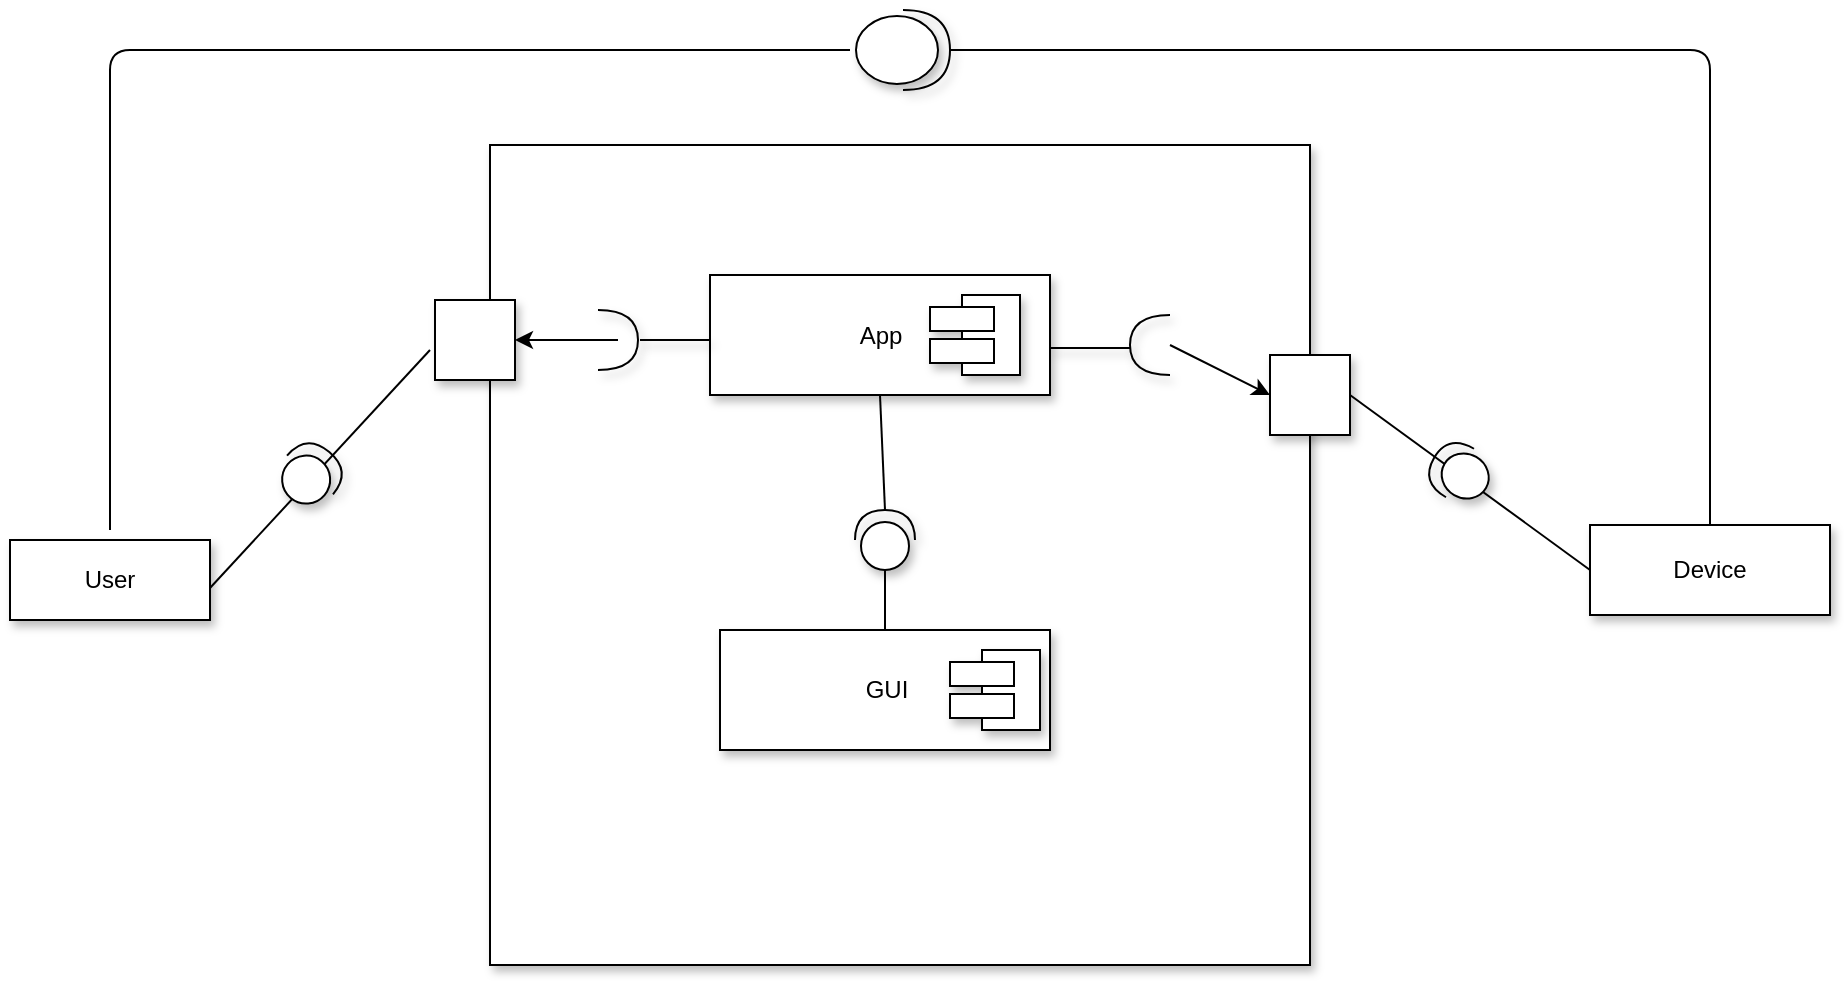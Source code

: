 <mxfile version="10.6.0" type="device"><diagram id="AJ_PT5rNYGL3PmvVrX0r" name="Page-1"><mxGraphModel dx="1250" dy="582" grid="1" gridSize="10" guides="1" tooltips="1" connect="1" arrows="1" fold="1" page="1" pageScale="1" pageWidth="850" pageHeight="1100" math="0" shadow="0"><root><mxCell id="0"/><mxCell id="1" parent="0"/><mxCell id="9R5pKrCiAgrClFRCWEGx-37" value="" style="endArrow=none;html=1;" edge="1" parent="1"><mxGeometry width="50" height="50" relative="1" as="geometry"><mxPoint x="110" y="319" as="sourcePoint"/><mxPoint x="220" y="200" as="targetPoint"/></mxGeometry></mxCell><mxCell id="9R5pKrCiAgrClFRCWEGx-11" value="" style="whiteSpace=wrap;html=1;aspect=fixed;shadow=1;" vertex="1" parent="1"><mxGeometry x="250" y="97.5" width="410" height="410" as="geometry"/></mxCell><mxCell id="9R5pKrCiAgrClFRCWEGx-4" value="App" style="html=1;shadow=1;" vertex="1" parent="1"><mxGeometry x="360" y="162.5" width="170" height="60" as="geometry"/></mxCell><mxCell id="9R5pKrCiAgrClFRCWEGx-1" value="" style="shape=component;align=left;spacingLeft=36;shadow=1;" vertex="1" parent="1"><mxGeometry x="470" y="172.5" width="45" height="40" as="geometry"/></mxCell><mxCell id="9R5pKrCiAgrClFRCWEGx-6" value="GUI" style="html=1;shadow=1;" vertex="1" parent="1"><mxGeometry x="365" y="340" width="165" height="60" as="geometry"/></mxCell><mxCell id="9R5pKrCiAgrClFRCWEGx-7" value="" style="shape=component;align=left;spacingLeft=36;shadow=1;" vertex="1" parent="1"><mxGeometry x="480" y="350" width="45" height="40" as="geometry"/></mxCell><mxCell id="9R5pKrCiAgrClFRCWEGx-8" value="" style="shape=providedRequiredInterface;html=1;verticalLabelPosition=bottom;shadow=1;rotation=-90;" vertex="1" parent="1"><mxGeometry x="432.5" y="280" width="30" height="30" as="geometry"/></mxCell><mxCell id="9R5pKrCiAgrClFRCWEGx-9" value="" style="endArrow=none;html=1;entryX=0;entryY=0.5;entryDx=0;entryDy=0;entryPerimeter=0;" edge="1" parent="1" source="9R5pKrCiAgrClFRCWEGx-6" target="9R5pKrCiAgrClFRCWEGx-8"><mxGeometry width="50" height="50" relative="1" as="geometry"><mxPoint x="367.5" y="470" as="sourcePoint"/><mxPoint x="417.5" y="420" as="targetPoint"/></mxGeometry></mxCell><mxCell id="9R5pKrCiAgrClFRCWEGx-10" value="" style="endArrow=none;html=1;entryX=0.5;entryY=1;entryDx=0;entryDy=0;exitX=1;exitY=0.5;exitDx=0;exitDy=0;exitPerimeter=0;" edge="1" parent="1" source="9R5pKrCiAgrClFRCWEGx-8" target="9R5pKrCiAgrClFRCWEGx-4"><mxGeometry width="50" height="50" relative="1" as="geometry"><mxPoint x="457.5" y="350" as="sourcePoint"/><mxPoint x="457.5" y="320" as="targetPoint"/></mxGeometry></mxCell><mxCell id="9R5pKrCiAgrClFRCWEGx-12" value="" style="whiteSpace=wrap;html=1;aspect=fixed;shadow=1;" vertex="1" parent="1"><mxGeometry x="222.5" y="175" width="40" height="40" as="geometry"/></mxCell><mxCell id="9R5pKrCiAgrClFRCWEGx-13" value="User" style="rounded=0;whiteSpace=wrap;html=1;shadow=1;" vertex="1" parent="1"><mxGeometry x="10" y="295" width="100" height="40" as="geometry"/></mxCell><mxCell id="9R5pKrCiAgrClFRCWEGx-14" value="Device" style="rounded=0;whiteSpace=wrap;html=1;shadow=1;" vertex="1" parent="1"><mxGeometry x="800" y="287.5" width="120" height="45" as="geometry"/></mxCell><mxCell id="9R5pKrCiAgrClFRCWEGx-18" value="" style="shape=providedRequiredInterface;html=1;verticalLabelPosition=bottom;shadow=1;rotation=-50;" vertex="1" parent="1"><mxGeometry x="145" y="247.5" width="30" height="30" as="geometry"/></mxCell><mxCell id="9R5pKrCiAgrClFRCWEGx-20" value="" style="shape=requiredInterface;html=1;verticalLabelPosition=bottom;shadow=1;" vertex="1" parent="1"><mxGeometry x="304" y="180" width="20" height="30" as="geometry"/></mxCell><mxCell id="9R5pKrCiAgrClFRCWEGx-23" value="" style="shape=requiredInterface;html=1;verticalLabelPosition=bottom;shadow=1;rotation=180;" vertex="1" parent="1"><mxGeometry x="570" y="182.5" width="20" height="30" as="geometry"/></mxCell><mxCell id="9R5pKrCiAgrClFRCWEGx-26" value="" style="whiteSpace=wrap;html=1;aspect=fixed;shadow=1;" vertex="1" parent="1"><mxGeometry x="640" y="202.5" width="40" height="40" as="geometry"/></mxCell><mxCell id="9R5pKrCiAgrClFRCWEGx-27" value="" style="line;strokeWidth=1;fillColor=none;align=left;verticalAlign=middle;spacingTop=-1;spacingLeft=3;spacingRight=3;rotatable=0;labelPosition=right;points=[];portConstraint=eastwest;shadow=1;" vertex="1" parent="1"><mxGeometry x="325" y="191" width="35" height="8" as="geometry"/></mxCell><mxCell id="9R5pKrCiAgrClFRCWEGx-28" value="" style="line;strokeWidth=1;fillColor=none;align=left;verticalAlign=middle;spacingTop=-1;spacingLeft=3;spacingRight=3;rotatable=0;labelPosition=right;points=[];portConstraint=eastwest;shadow=1;" vertex="1" parent="1"><mxGeometry x="530" y="195" width="40" height="8" as="geometry"/></mxCell><mxCell id="9R5pKrCiAgrClFRCWEGx-30" value="" style="endArrow=classic;html=1;entryX=1;entryY=0.5;entryDx=0;entryDy=0;" edge="1" parent="1" target="9R5pKrCiAgrClFRCWEGx-12"><mxGeometry width="50" height="50" relative="1" as="geometry"><mxPoint x="314" y="195" as="sourcePoint"/><mxPoint x="160" y="200" as="targetPoint"/></mxGeometry></mxCell><mxCell id="9R5pKrCiAgrClFRCWEGx-34" value="" style="endArrow=classic;html=1;entryX=0;entryY=0.5;entryDx=0;entryDy=0;exitX=0;exitY=0.5;exitDx=0;exitDy=0;exitPerimeter=0;" edge="1" parent="1" source="9R5pKrCiAgrClFRCWEGx-23" target="9R5pKrCiAgrClFRCWEGx-26"><mxGeometry width="50" height="50" relative="1" as="geometry"><mxPoint x="590" y="240" as="sourcePoint"/><mxPoint x="640" y="190" as="targetPoint"/></mxGeometry></mxCell><mxCell id="9R5pKrCiAgrClFRCWEGx-39" value="" style="endArrow=none;html=1;entryX=0;entryY=0.5;entryDx=0;entryDy=0;exitX=1;exitY=0.5;exitDx=0;exitDy=0;" edge="1" parent="1" source="9R5pKrCiAgrClFRCWEGx-26" target="9R5pKrCiAgrClFRCWEGx-14"><mxGeometry width="50" height="50" relative="1" as="geometry"><mxPoint x="685" y="252.5" as="sourcePoint"/><mxPoint x="735" y="202.5" as="targetPoint"/></mxGeometry></mxCell><mxCell id="9R5pKrCiAgrClFRCWEGx-19" value="" style="shape=providedRequiredInterface;html=1;verticalLabelPosition=bottom;shadow=1;rotation=-150;" vertex="1" parent="1"><mxGeometry x="720" y="247.5" width="30" height="28" as="geometry"/></mxCell><mxCell id="9R5pKrCiAgrClFRCWEGx-45" value="" style="shape=providedRequiredInterface;html=1;verticalLabelPosition=bottom;shadow=1;" vertex="1" parent="1"><mxGeometry x="433" y="30" width="47" height="40" as="geometry"/></mxCell><mxCell id="9R5pKrCiAgrClFRCWEGx-46" value="" style="endArrow=none;html=1;" edge="1" parent="1"><mxGeometry width="50" height="50" relative="1" as="geometry"><mxPoint x="60" y="290" as="sourcePoint"/><mxPoint x="430" y="50" as="targetPoint"/><Array as="points"><mxPoint x="60" y="50"/></Array></mxGeometry></mxCell><mxCell id="9R5pKrCiAgrClFRCWEGx-47" value="" style="endArrow=none;html=1;entryX=1;entryY=0.5;entryDx=0;entryDy=0;entryPerimeter=0;exitX=0.5;exitY=0;exitDx=0;exitDy=0;" edge="1" parent="1" source="9R5pKrCiAgrClFRCWEGx-14" target="9R5pKrCiAgrClFRCWEGx-45"><mxGeometry width="50" height="50" relative="1" as="geometry"><mxPoint x="502.5" y="302.5" as="sourcePoint"/><mxPoint x="872.5" y="62.5" as="targetPoint"/><Array as="points"><mxPoint x="860" y="50"/></Array></mxGeometry></mxCell></root></mxGraphModel></diagram></mxfile>